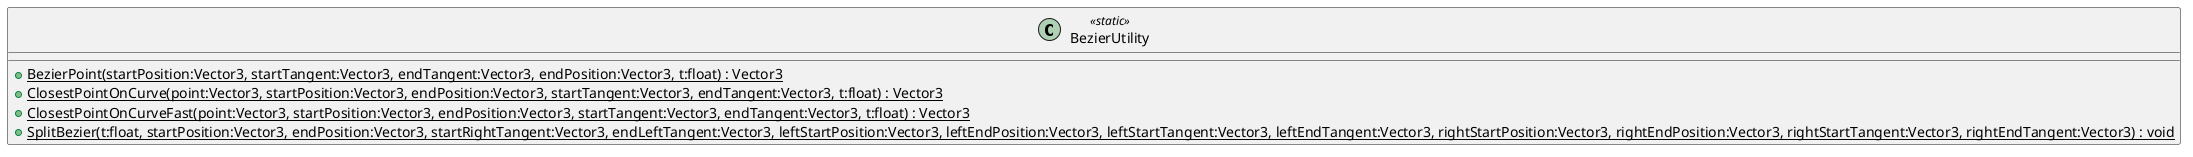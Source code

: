 @startuml
class BezierUtility <<static>> {
    + {static} BezierPoint(startPosition:Vector3, startTangent:Vector3, endTangent:Vector3, endPosition:Vector3, t:float) : Vector3
    + {static} ClosestPointOnCurve(point:Vector3, startPosition:Vector3, endPosition:Vector3, startTangent:Vector3, endTangent:Vector3, t:float) : Vector3
    + {static} ClosestPointOnCurveFast(point:Vector3, startPosition:Vector3, endPosition:Vector3, startTangent:Vector3, endTangent:Vector3, t:float) : Vector3
    + {static} SplitBezier(t:float, startPosition:Vector3, endPosition:Vector3, startRightTangent:Vector3, endLeftTangent:Vector3, leftStartPosition:Vector3, leftEndPosition:Vector3, leftStartTangent:Vector3, leftEndTangent:Vector3, rightStartPosition:Vector3, rightEndPosition:Vector3, rightStartTangent:Vector3, rightEndTangent:Vector3) : void
}
@enduml
